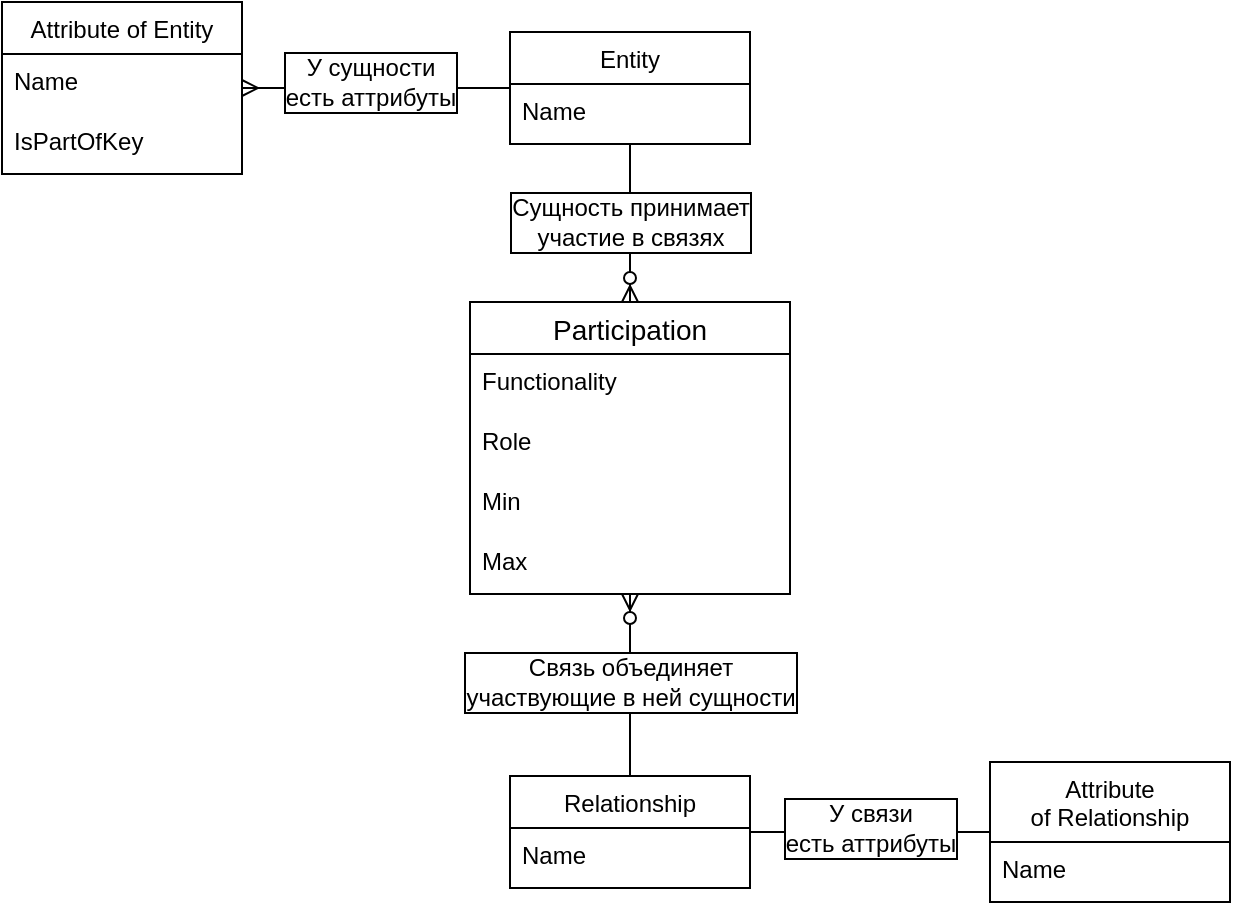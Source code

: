 <mxfile version="15.1.3" type="device"><diagram id="fBMwX_FWHdPcXxM0GLUg" name="Page-1"><mxGraphModel dx="1221" dy="714" grid="1" gridSize="10" guides="1" tooltips="1" connect="1" arrows="1" fold="1" page="1" pageScale="1" pageWidth="827" pageHeight="1169" math="0" shadow="0"><root><mxCell id="0"/><mxCell id="1" parent="0"/><mxCell id="g6emp-p1TJEmNG0xVg62-3" value="Entity" style="swimlane;fontStyle=0;childLayout=stackLayout;horizontal=1;startSize=26;horizontalStack=0;resizeParent=1;resizeParentMax=0;resizeLast=0;collapsible=1;marginBottom=0;align=center;fontSize=12;fillColor=#ffffff;gradientColor=none;" vertex="1" parent="1"><mxGeometry x="320" y="435" width="120" height="56" as="geometry"/></mxCell><mxCell id="g6emp-p1TJEmNG0xVg62-4" value="Name" style="text;strokeColor=none;fillColor=none;spacingLeft=4;spacingRight=4;overflow=hidden;rotatable=0;points=[[0,0.5],[1,0.5]];portConstraint=eastwest;fontSize=12;" vertex="1" parent="g6emp-p1TJEmNG0xVg62-3"><mxGeometry y="26" width="120" height="30" as="geometry"/></mxCell><mxCell id="g6emp-p1TJEmNG0xVg62-10" value="Relationship" style="swimlane;fontStyle=0;childLayout=stackLayout;horizontal=1;startSize=26;horizontalStack=0;resizeParent=1;resizeParentMax=0;resizeLast=0;collapsible=1;marginBottom=0;align=center;fontSize=12;fillColor=#ffffff;gradientColor=none;" vertex="1" parent="1"><mxGeometry x="320" y="807" width="120" height="56" as="geometry"/></mxCell><mxCell id="g6emp-p1TJEmNG0xVg62-11" value="Name" style="text;strokeColor=none;fillColor=none;spacingLeft=4;spacingRight=4;overflow=hidden;rotatable=0;points=[[0,0.5],[1,0.5]];portConstraint=eastwest;fontSize=12;" vertex="1" parent="g6emp-p1TJEmNG0xVg62-10"><mxGeometry y="26" width="120" height="30" as="geometry"/></mxCell><mxCell id="g6emp-p1TJEmNG0xVg62-14" value="Attribute&#10;of Relationship" style="swimlane;fontStyle=0;childLayout=stackLayout;horizontal=1;startSize=40;horizontalStack=0;resizeParent=1;resizeParentMax=0;resizeLast=0;collapsible=1;marginBottom=0;align=center;fontSize=12;fillColor=#ffffff;gradientColor=none;" vertex="1" parent="1"><mxGeometry x="560" y="800" width="120" height="70" as="geometry"/></mxCell><mxCell id="g6emp-p1TJEmNG0xVg62-17" value="Name" style="text;strokeColor=none;fillColor=none;spacingLeft=4;spacingRight=4;overflow=hidden;rotatable=0;points=[[0,0.5],[1,0.5]];portConstraint=eastwest;fontSize=12;" vertex="1" parent="g6emp-p1TJEmNG0xVg62-14"><mxGeometry y="40" width="120" height="30" as="geometry"/></mxCell><mxCell id="g6emp-p1TJEmNG0xVg62-18" value="Attribute of Entity" style="swimlane;fontStyle=0;childLayout=stackLayout;horizontal=1;startSize=26;horizontalStack=0;resizeParent=1;resizeParentMax=0;resizeLast=0;collapsible=1;marginBottom=0;align=center;fontSize=12;fillColor=#ffffff;gradientColor=none;" vertex="1" parent="1"><mxGeometry x="66" y="420" width="120" height="86" as="geometry"/></mxCell><mxCell id="g6emp-p1TJEmNG0xVg62-19" value="Name" style="text;strokeColor=none;fillColor=none;spacingLeft=4;spacingRight=4;overflow=hidden;rotatable=0;points=[[0,0.5],[1,0.5]];portConstraint=eastwest;fontSize=12;" vertex="1" parent="g6emp-p1TJEmNG0xVg62-18"><mxGeometry y="26" width="120" height="30" as="geometry"/></mxCell><mxCell id="g6emp-p1TJEmNG0xVg62-20" value="IsPartOfKey" style="text;strokeColor=none;fillColor=none;spacingLeft=4;spacingRight=4;overflow=hidden;rotatable=0;points=[[0,0.5],[1,0.5]];portConstraint=eastwest;fontSize=12;" vertex="1" parent="g6emp-p1TJEmNG0xVg62-18"><mxGeometry y="56" width="120" height="30" as="geometry"/></mxCell><mxCell id="g6emp-p1TJEmNG0xVg62-22" value="" style="endArrow=none;html=1;fontSize=12;startArrow=ERmany;startFill=0;" edge="1" parent="1" source="g6emp-p1TJEmNG0xVg62-18" target="g6emp-p1TJEmNG0xVg62-3"><mxGeometry width="50" height="50" relative="1" as="geometry"><mxPoint x="226" y="440" as="sourcePoint"/><mxPoint x="276" y="390" as="targetPoint"/></mxGeometry></mxCell><mxCell id="g6emp-p1TJEmNG0xVg62-23" value="У сущности&lt;br&gt;есть аттрибуты" style="edgeLabel;html=1;align=center;verticalAlign=middle;resizable=0;points=[];fontSize=12;labelBorderColor=#000000;" vertex="1" connectable="0" parent="g6emp-p1TJEmNG0xVg62-22"><mxGeometry x="0.208" y="-3" relative="1" as="geometry"><mxPoint x="-17" y="-6" as="offset"/></mxGeometry></mxCell><mxCell id="g6emp-p1TJEmNG0xVg62-24" value="" style="endArrow=none;html=1;fontSize=12;" edge="1" parent="1" source="g6emp-p1TJEmNG0xVg62-10" target="g6emp-p1TJEmNG0xVg62-14"><mxGeometry width="50" height="50" relative="1" as="geometry"><mxPoint x="380" y="737" as="sourcePoint"/><mxPoint x="430" y="687" as="targetPoint"/></mxGeometry></mxCell><mxCell id="g6emp-p1TJEmNG0xVg62-25" value="У связи&lt;br&gt;есть аттрибуты" style="edgeLabel;html=1;align=center;verticalAlign=middle;resizable=0;points=[];fontSize=12;labelBorderColor=#000000;" vertex="1" connectable="0" parent="g6emp-p1TJEmNG0xVg62-24"><mxGeometry x="-0.241" y="3" relative="1" as="geometry"><mxPoint x="14" y="1" as="offset"/></mxGeometry></mxCell><mxCell id="g6emp-p1TJEmNG0xVg62-26" value="Participation" style="swimlane;fontStyle=0;childLayout=stackLayout;horizontal=1;startSize=26;horizontalStack=0;resizeParent=1;resizeParentMax=0;resizeLast=0;collapsible=1;marginBottom=0;align=center;fontSize=14;fillColor=#ffffff;gradientColor=none;" vertex="1" parent="1"><mxGeometry x="300" y="570" width="160" height="146" as="geometry"/></mxCell><mxCell id="g6emp-p1TJEmNG0xVg62-27" value="Functionality" style="text;strokeColor=none;fillColor=none;spacingLeft=4;spacingRight=4;overflow=hidden;rotatable=0;points=[[0,0.5],[1,0.5]];portConstraint=eastwest;fontSize=12;" vertex="1" parent="g6emp-p1TJEmNG0xVg62-26"><mxGeometry y="26" width="160" height="30" as="geometry"/></mxCell><mxCell id="g6emp-p1TJEmNG0xVg62-28" value="Role" style="text;strokeColor=none;fillColor=none;spacingLeft=4;spacingRight=4;overflow=hidden;rotatable=0;points=[[0,0.5],[1,0.5]];portConstraint=eastwest;fontSize=12;" vertex="1" parent="g6emp-p1TJEmNG0xVg62-26"><mxGeometry y="56" width="160" height="30" as="geometry"/></mxCell><mxCell id="g6emp-p1TJEmNG0xVg62-29" value="Min" style="text;strokeColor=none;fillColor=none;spacingLeft=4;spacingRight=4;overflow=hidden;rotatable=0;points=[[0,0.5],[1,0.5]];portConstraint=eastwest;fontSize=12;" vertex="1" parent="g6emp-p1TJEmNG0xVg62-26"><mxGeometry y="86" width="160" height="30" as="geometry"/></mxCell><mxCell id="g6emp-p1TJEmNG0xVg62-32" value="Max" style="text;strokeColor=none;fillColor=none;spacingLeft=4;spacingRight=4;overflow=hidden;rotatable=0;points=[[0,0.5],[1,0.5]];portConstraint=eastwest;fontSize=12;" vertex="1" parent="g6emp-p1TJEmNG0xVg62-26"><mxGeometry y="116" width="160" height="30" as="geometry"/></mxCell><mxCell id="g6emp-p1TJEmNG0xVg62-30" value="" style="endArrow=none;html=1;fontSize=12;endFill=0;startArrow=ERzeroToMany;startFill=1;" edge="1" parent="1" source="g6emp-p1TJEmNG0xVg62-26" target="g6emp-p1TJEmNG0xVg62-3"><mxGeometry width="50" height="50" relative="1" as="geometry"><mxPoint x="530" y="560" as="sourcePoint"/><mxPoint x="580" y="510" as="targetPoint"/></mxGeometry></mxCell><mxCell id="g6emp-p1TJEmNG0xVg62-31" value="Сущность принимает&lt;br&gt;участие в связях" style="edgeLabel;html=1;align=center;verticalAlign=middle;resizable=0;points=[];fontSize=12;labelBorderColor=#000000;" vertex="1" connectable="0" parent="1"><mxGeometry x="379.996" y="530" as="geometry"/></mxCell><mxCell id="g6emp-p1TJEmNG0xVg62-33" value="" style="endArrow=none;html=1;fontSize=12;endFill=0;startArrow=ERzeroToMany;startFill=1;" edge="1" parent="1" source="g6emp-p1TJEmNG0xVg62-26" target="g6emp-p1TJEmNG0xVg62-10"><mxGeometry width="50" height="50" relative="1" as="geometry"><mxPoint x="390" y="580.0" as="sourcePoint"/><mxPoint x="390" y="501" as="targetPoint"/></mxGeometry></mxCell><mxCell id="g6emp-p1TJEmNG0xVg62-34" value="Связь объединяет&lt;br&gt;участвующие в ней сущности" style="edgeLabel;html=1;align=center;verticalAlign=middle;resizable=0;points=[];fontSize=12;labelBorderColor=#000000;" vertex="1" connectable="0" parent="1"><mxGeometry x="379.996" y="760" as="geometry"/></mxCell></root></mxGraphModel></diagram></mxfile>